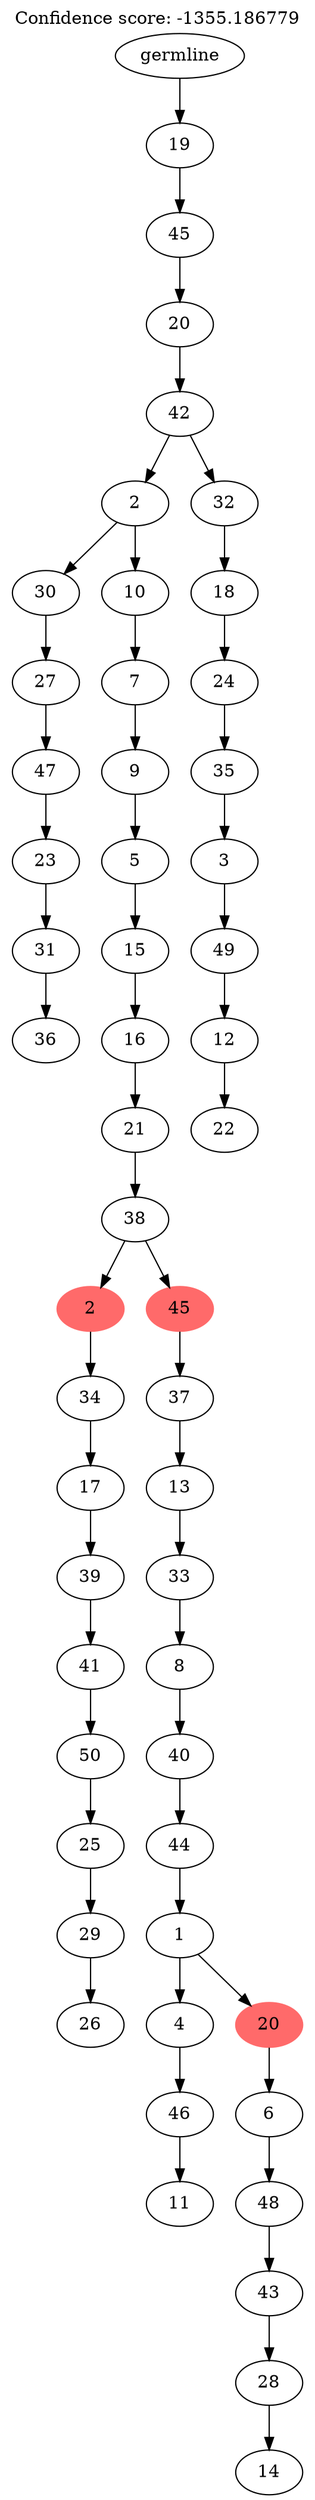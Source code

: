 digraph g {
	"52" -> "53";
	"53" [label="36"];
	"51" -> "52";
	"52" [label="31"];
	"50" -> "51";
	"51" [label="23"];
	"49" -> "50";
	"50" [label="47"];
	"48" -> "49";
	"49" [label="27"];
	"46" -> "47";
	"47" [label="26"];
	"45" -> "46";
	"46" [label="29"];
	"44" -> "45";
	"45" [label="25"];
	"43" -> "44";
	"44" [label="50"];
	"42" -> "43";
	"43" [label="41"];
	"41" -> "42";
	"42" [label="39"];
	"40" -> "41";
	"41" [label="17"];
	"39" -> "40";
	"40" [label="34"];
	"37" -> "38";
	"38" [label="11"];
	"36" -> "37";
	"37" [label="46"];
	"34" -> "35";
	"35" [label="14"];
	"33" -> "34";
	"34" [label="28"];
	"32" -> "33";
	"33" [label="43"];
	"31" -> "32";
	"32" [label="48"];
	"30" -> "31";
	"31" [label="6"];
	"29" -> "30";
	"30" [color=indianred1, style=filled, label="20"];
	"29" -> "36";
	"36" [label="4"];
	"28" -> "29";
	"29" [label="1"];
	"27" -> "28";
	"28" [label="44"];
	"26" -> "27";
	"27" [label="40"];
	"25" -> "26";
	"26" [label="8"];
	"24" -> "25";
	"25" [label="33"];
	"23" -> "24";
	"24" [label="13"];
	"22" -> "23";
	"23" [label="37"];
	"21" -> "22";
	"22" [color=indianred1, style=filled, label="45"];
	"21" -> "39";
	"39" [color=indianred1, style=filled, label="2"];
	"20" -> "21";
	"21" [label="38"];
	"19" -> "20";
	"20" [label="21"];
	"18" -> "19";
	"19" [label="16"];
	"17" -> "18";
	"18" [label="15"];
	"16" -> "17";
	"17" [label="5"];
	"15" -> "16";
	"16" [label="9"];
	"14" -> "15";
	"15" [label="7"];
	"13" -> "14";
	"14" [label="10"];
	"13" -> "48";
	"48" [label="30"];
	"11" -> "12";
	"12" [label="22"];
	"10" -> "11";
	"11" [label="12"];
	"9" -> "10";
	"10" [label="49"];
	"8" -> "9";
	"9" [label="3"];
	"7" -> "8";
	"8" [label="35"];
	"6" -> "7";
	"7" [label="24"];
	"5" -> "6";
	"6" [label="18"];
	"4" -> "5";
	"5" [label="32"];
	"4" -> "13";
	"13" [label="2"];
	"3" -> "4";
	"4" [label="42"];
	"2" -> "3";
	"3" [label="20"];
	"1" -> "2";
	"2" [label="45"];
	"0" -> "1";
	"1" [label="19"];
	"0" [label="germline"];
	labelloc="t";
	label="Confidence score: -1355.186779";
}
